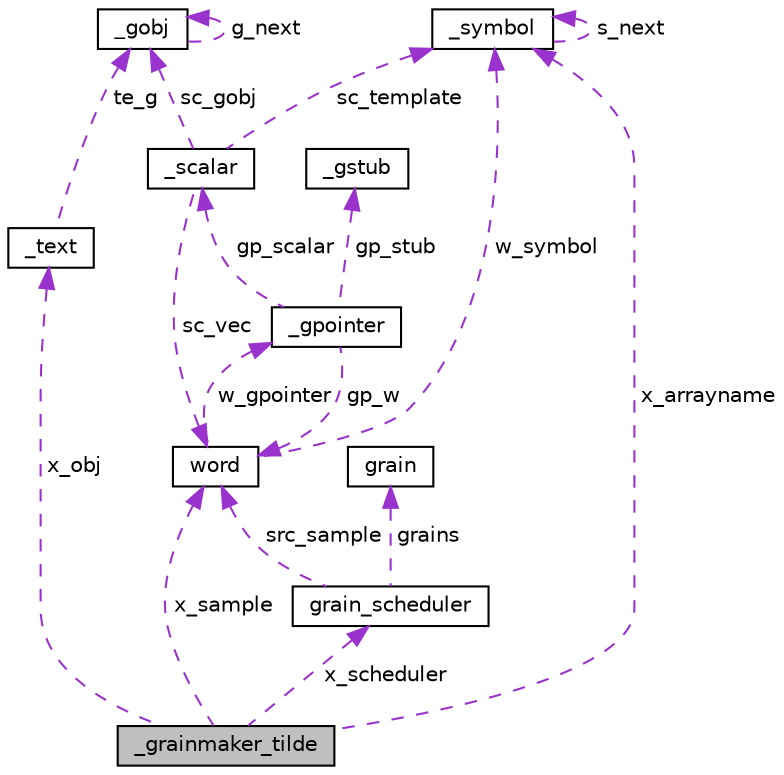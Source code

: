 digraph "_grainmaker_tilde"
{
 // LATEX_PDF_SIZE
  edge [fontname="Helvetica",fontsize="10",labelfontname="Helvetica",labelfontsize="10"];
  node [fontname="Helvetica",fontsize="10",shape=record];
  Node1 [label="_grainmaker_tilde",height=0.2,width=0.4,color="black", fillcolor="grey75", style="filled", fontcolor="black",tooltip=" "];
  Node2 -> Node1 [dir="back",color="darkorchid3",fontsize="10",style="dashed",label=" x_obj" ,fontname="Helvetica"];
  Node2 [label="_text",height=0.2,width=0.4,color="black", fillcolor="white", style="filled",URL="$struct__text.html",tooltip=" "];
  Node3 -> Node2 [dir="back",color="darkorchid3",fontsize="10",style="dashed",label=" te_g" ,fontname="Helvetica"];
  Node3 [label="_gobj",height=0.2,width=0.4,color="black", fillcolor="white", style="filled",URL="$struct__gobj.html",tooltip=" "];
  Node3 -> Node3 [dir="back",color="darkorchid3",fontsize="10",style="dashed",label=" g_next" ,fontname="Helvetica"];
  Node4 -> Node1 [dir="back",color="darkorchid3",fontsize="10",style="dashed",label=" x_scheduler" ,fontname="Helvetica"];
  Node4 [label="grain_scheduler",height=0.2,width=0.4,color="black", fillcolor="white", style="filled",URL="$structgrain__scheduler.html",tooltip=" "];
  Node5 -> Node4 [dir="back",color="darkorchid3",fontsize="10",style="dashed",label=" grains" ,fontname="Helvetica"];
  Node5 [label="grain",height=0.2,width=0.4,color="black", fillcolor="white", style="filled",URL="$structgrain.html",tooltip=" "];
  Node6 -> Node4 [dir="back",color="darkorchid3",fontsize="10",style="dashed",label=" src_sample" ,fontname="Helvetica"];
  Node6 [label="word",height=0.2,width=0.4,color="black", fillcolor="white", style="filled",URL="$unionword.html",tooltip=" "];
  Node7 -> Node6 [dir="back",color="darkorchid3",fontsize="10",style="dashed",label=" w_symbol" ,fontname="Helvetica"];
  Node7 [label="_symbol",height=0.2,width=0.4,color="black", fillcolor="white", style="filled",URL="$struct__symbol.html",tooltip=" "];
  Node7 -> Node7 [dir="back",color="darkorchid3",fontsize="10",style="dashed",label=" s_next" ,fontname="Helvetica"];
  Node8 -> Node6 [dir="back",color="darkorchid3",fontsize="10",style="dashed",label=" w_gpointer" ,fontname="Helvetica"];
  Node8 [label="_gpointer",height=0.2,width=0.4,color="black", fillcolor="white", style="filled",URL="$struct__gpointer.html",tooltip=" "];
  Node9 -> Node8 [dir="back",color="darkorchid3",fontsize="10",style="dashed",label=" gp_scalar" ,fontname="Helvetica"];
  Node9 [label="_scalar",height=0.2,width=0.4,color="black", fillcolor="white", style="filled",URL="$struct__scalar.html",tooltip=" "];
  Node3 -> Node9 [dir="back",color="darkorchid3",fontsize="10",style="dashed",label=" sc_gobj" ,fontname="Helvetica"];
  Node7 -> Node9 [dir="back",color="darkorchid3",fontsize="10",style="dashed",label=" sc_template" ,fontname="Helvetica"];
  Node6 -> Node9 [dir="back",color="darkorchid3",fontsize="10",style="dashed",label=" sc_vec" ,fontname="Helvetica"];
  Node10 -> Node8 [dir="back",color="darkorchid3",fontsize="10",style="dashed",label=" gp_stub" ,fontname="Helvetica"];
  Node10 [label="_gstub",height=0.2,width=0.4,color="black", fillcolor="white", style="filled",URL="$struct__gstub.html",tooltip=" "];
  Node6 -> Node8 [dir="back",color="darkorchid3",fontsize="10",style="dashed",label=" gp_w" ,fontname="Helvetica"];
  Node7 -> Node1 [dir="back",color="darkorchid3",fontsize="10",style="dashed",label=" x_arrayname" ,fontname="Helvetica"];
  Node6 -> Node1 [dir="back",color="darkorchid3",fontsize="10",style="dashed",label=" x_sample" ,fontname="Helvetica"];
}
